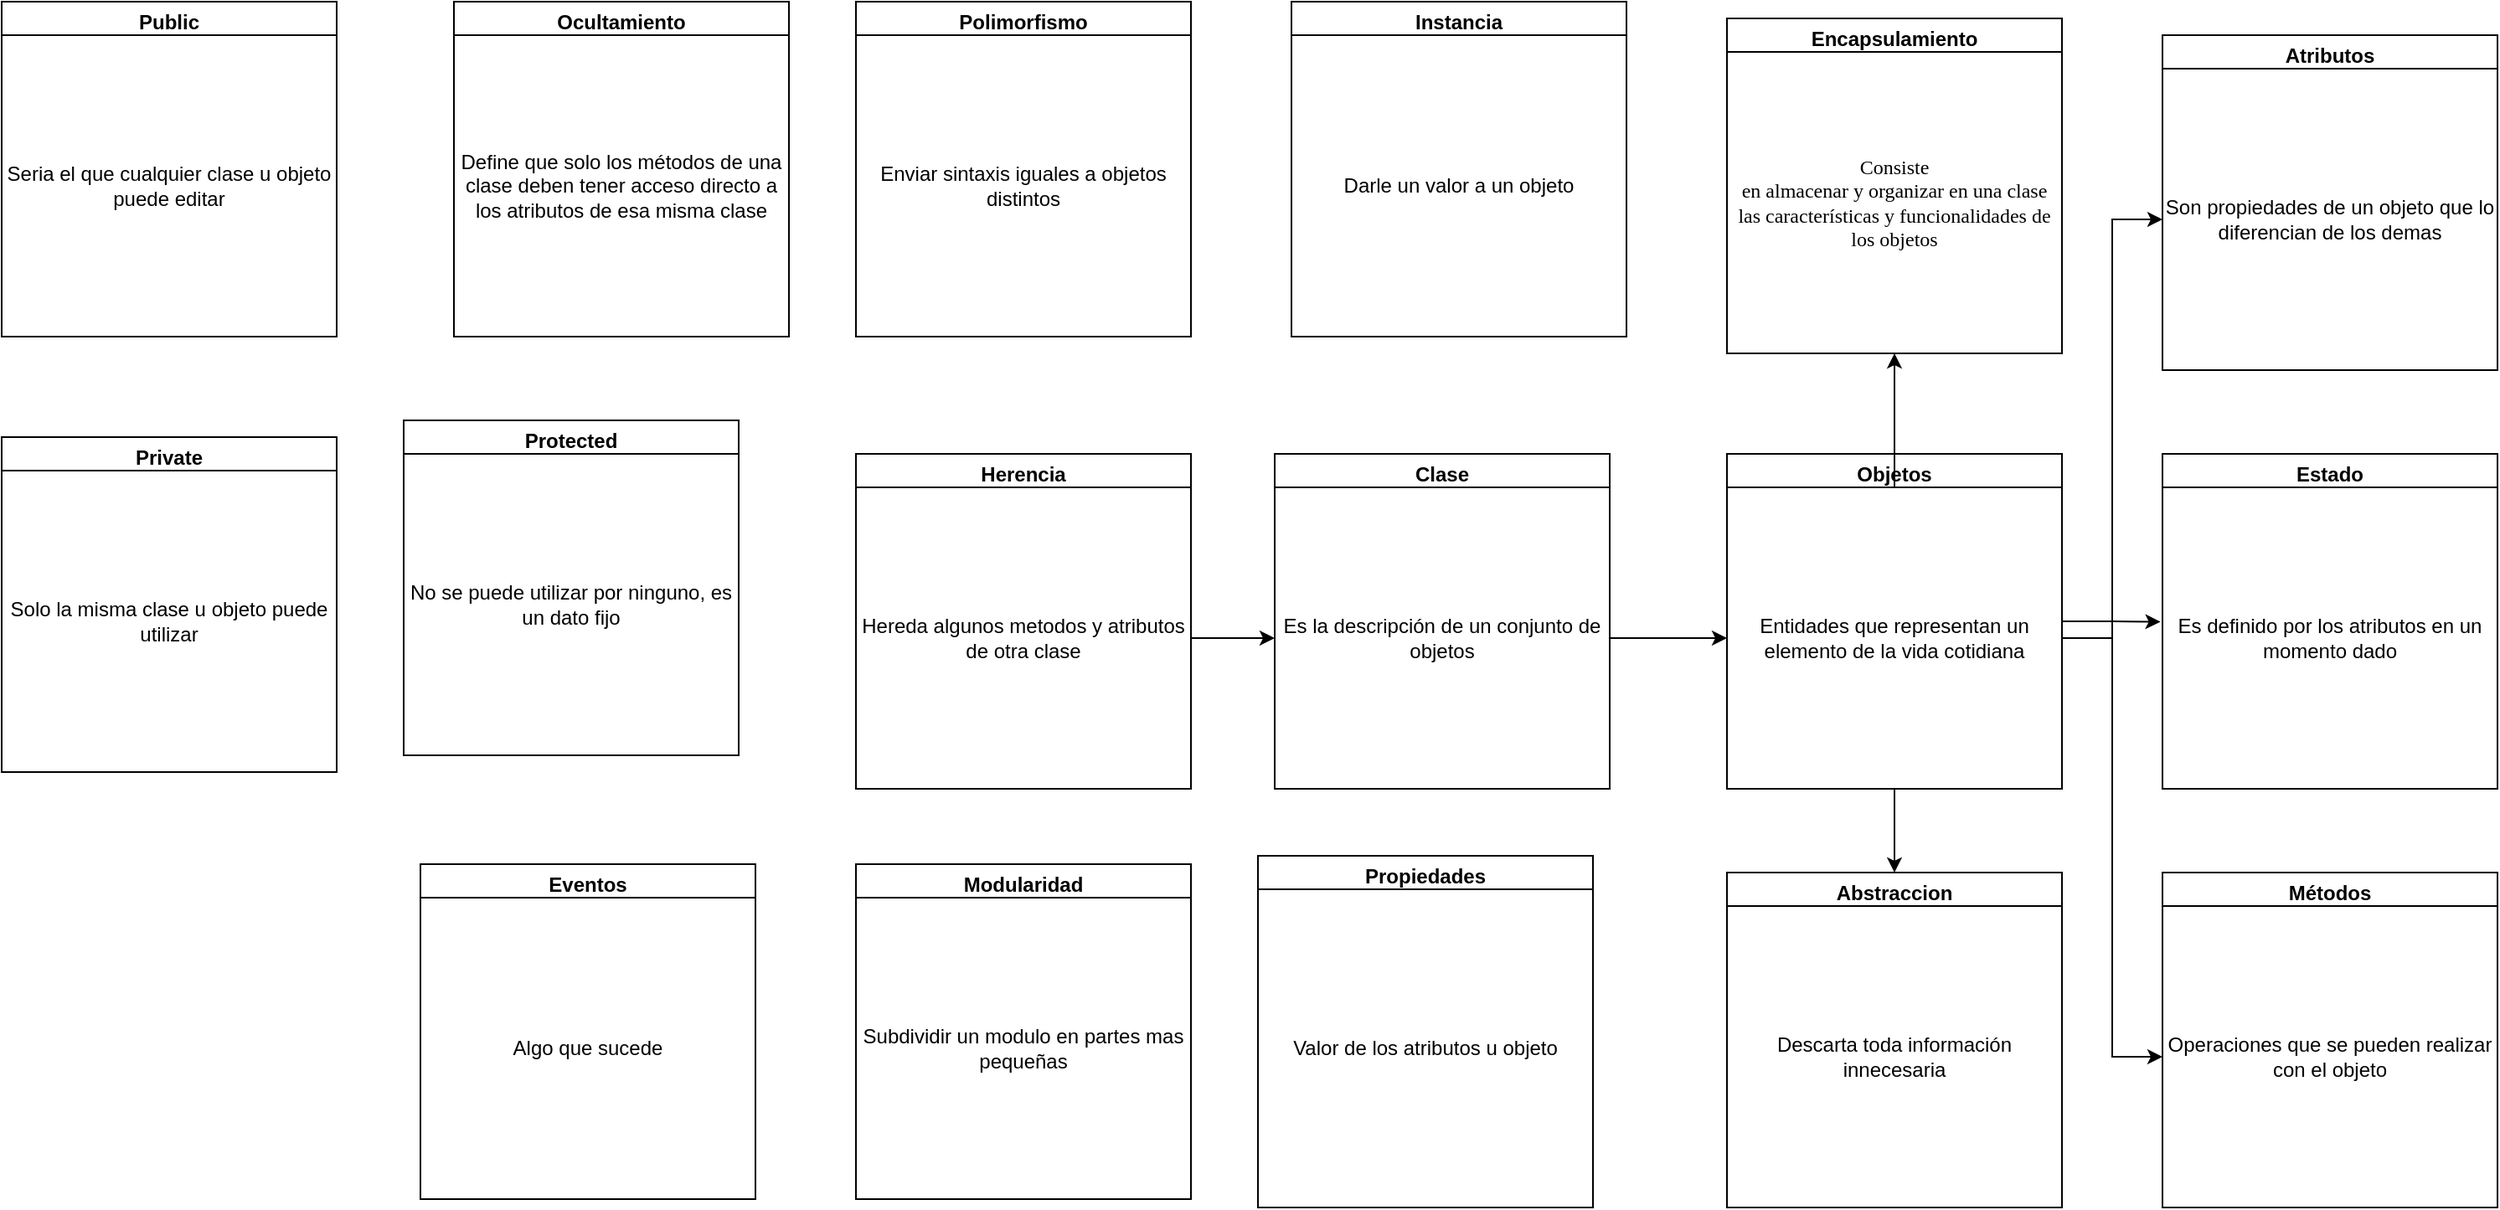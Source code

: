 <mxfile version="15.9.4" type="device"><diagram id="57ky2CMixPYxVxCyut3r" name="Page-1"><mxGraphModel dx="3076" dy="832" grid="1" gridSize="10" guides="1" tooltips="1" connect="1" arrows="1" fold="1" page="1" pageScale="1" pageWidth="827" pageHeight="1169" math="0" shadow="0"><root><mxCell id="0"/><mxCell id="1" parent="0"/><mxCell id="IwLldxd6zBhVkrt3rZzC-3" value="Métodos" style="swimlane;" parent="1" vertex="1"><mxGeometry x="180" y="950" width="200" height="200" as="geometry"/></mxCell><mxCell id="IwLldxd6zBhVkrt3rZzC-4" value="Operaciones que se pueden realizar con el objeto" style="rounded=0;whiteSpace=wrap;html=1;" parent="IwLldxd6zBhVkrt3rZzC-3" vertex="1"><mxGeometry y="20" width="200" height="180" as="geometry"/></mxCell><mxCell id="IwLldxd6zBhVkrt3rZzC-5" value="Estado" style="swimlane;" parent="1" vertex="1"><mxGeometry x="180" y="700" width="200" height="200" as="geometry"/></mxCell><mxCell id="IwLldxd6zBhVkrt3rZzC-6" value="Es definido por los atributos en un momento dado" style="rounded=0;whiteSpace=wrap;html=1;" parent="IwLldxd6zBhVkrt3rZzC-5" vertex="1"><mxGeometry y="20" width="200" height="180" as="geometry"/></mxCell><mxCell id="IwLldxd6zBhVkrt3rZzC-7" value="Atributos" style="swimlane;" parent="1" vertex="1"><mxGeometry x="180" y="450" width="200" height="200" as="geometry"/></mxCell><mxCell id="IwLldxd6zBhVkrt3rZzC-8" value="Son propiedades de un objeto que lo diferencian de los demas" style="rounded=0;whiteSpace=wrap;html=1;" parent="IwLldxd6zBhVkrt3rZzC-7" vertex="1"><mxGeometry y="20" width="200" height="180" as="geometry"/></mxCell><mxCell id="IwLldxd6zBhVkrt3rZzC-9" value="Clase" style="swimlane;" parent="1" vertex="1"><mxGeometry x="-350" y="700" width="200" height="200" as="geometry"/></mxCell><mxCell id="IwLldxd6zBhVkrt3rZzC-10" value="Es la descripción de un conjunto de objetos" style="rounded=0;whiteSpace=wrap;html=1;" parent="IwLldxd6zBhVkrt3rZzC-9" vertex="1"><mxGeometry y="20" width="200" height="180" as="geometry"/></mxCell><mxCell id="IwLldxd6zBhVkrt3rZzC-11" value="Propiedades" style="swimlane;" parent="1" vertex="1"><mxGeometry x="-360" y="940" width="200" height="210" as="geometry"/></mxCell><mxCell id="IwLldxd6zBhVkrt3rZzC-12" value="Valor de los atributos u objeto" style="rounded=0;whiteSpace=wrap;html=1;" parent="IwLldxd6zBhVkrt3rZzC-11" vertex="1"><mxGeometry y="20" width="200" height="190" as="geometry"/></mxCell><mxCell id="IwLldxd6zBhVkrt3rZzC-15" value="Herencia" style="swimlane;" parent="1" vertex="1"><mxGeometry x="-600" y="700" width="200" height="200" as="geometry"/></mxCell><mxCell id="IwLldxd6zBhVkrt3rZzC-16" value="Hereda algunos metodos y atributos de otra clase" style="rounded=0;whiteSpace=wrap;html=1;" parent="IwLldxd6zBhVkrt3rZzC-15" vertex="1"><mxGeometry y="20" width="200" height="180" as="geometry"/></mxCell><mxCell id="IwLldxd6zBhVkrt3rZzC-17" value="Eventos" style="swimlane;" parent="1" vertex="1"><mxGeometry x="-860" y="945" width="200" height="200" as="geometry"/></mxCell><mxCell id="IwLldxd6zBhVkrt3rZzC-18" value="Algo que sucede" style="rounded=0;whiteSpace=wrap;html=1;" parent="IwLldxd6zBhVkrt3rZzC-17" vertex="1"><mxGeometry y="20" width="200" height="180" as="geometry"/></mxCell><mxCell id="IwLldxd6zBhVkrt3rZzC-19" value="Instancia" style="swimlane;" parent="1" vertex="1"><mxGeometry x="-340" y="430" width="200" height="200" as="geometry"/></mxCell><mxCell id="IwLldxd6zBhVkrt3rZzC-20" value="Darle un valor a un objeto" style="rounded=0;whiteSpace=wrap;html=1;" parent="IwLldxd6zBhVkrt3rZzC-19" vertex="1"><mxGeometry y="20" width="200" height="180" as="geometry"/></mxCell><mxCell id="IwLldxd6zBhVkrt3rZzC-21" value="Abstraccion" style="swimlane;" parent="1" vertex="1"><mxGeometry x="-80" y="950" width="200" height="200" as="geometry"/></mxCell><mxCell id="IwLldxd6zBhVkrt3rZzC-22" value="Descarta toda información innecesaria" style="rounded=0;whiteSpace=wrap;html=1;" parent="IwLldxd6zBhVkrt3rZzC-21" vertex="1"><mxGeometry y="20" width="200" height="180" as="geometry"/></mxCell><mxCell id="IwLldxd6zBhVkrt3rZzC-24" value="Encapsulamiento" style="swimlane;fontStyle=1" parent="1" vertex="1"><mxGeometry x="-80" y="440" width="200" height="200" as="geometry"/></mxCell><mxCell id="IwLldxd6zBhVkrt3rZzC-25" value="&lt;font style=&quot;font-size: 12px&quot;&gt;&lt;br&gt;&lt;br&gt;&lt;span style=&quot;font-family: &amp;#34;calibri&amp;#34; ; color: black&quot;&gt;Consiste&lt;br&gt;en almacenar y organizar en una clase las características y funcionalidades de&lt;br&gt;los objetos&lt;/span&gt;&lt;br&gt;&lt;br&gt;&lt;br&gt;&lt;/font&gt;" style="rounded=0;whiteSpace=wrap;html=1;" parent="IwLldxd6zBhVkrt3rZzC-24" vertex="1"><mxGeometry y="20" width="200" height="180" as="geometry"/></mxCell><mxCell id="IwLldxd6zBhVkrt3rZzC-26" value="Ocultamiento" style="swimlane;" parent="1" vertex="1"><mxGeometry x="-840" y="430" width="200" height="200" as="geometry"/></mxCell><mxCell id="IwLldxd6zBhVkrt3rZzC-27" value="Define que solo los métodos de una clase deben tener acceso directo a los atributos de esa misma clase" style="rounded=0;whiteSpace=wrap;html=1;" parent="IwLldxd6zBhVkrt3rZzC-26" vertex="1"><mxGeometry y="20" width="200" height="180" as="geometry"/></mxCell><mxCell id="IwLldxd6zBhVkrt3rZzC-35" style="edgeStyle=orthogonalEdgeStyle;rounded=0;orthogonalLoop=1;jettySize=auto;html=1;entryX=0.5;entryY=0;entryDx=0;entryDy=0;fontSize=12;" parent="1" source="IwLldxd6zBhVkrt3rZzC-1" target="IwLldxd6zBhVkrt3rZzC-21" edge="1"><mxGeometry relative="1" as="geometry"/></mxCell><mxCell id="IwLldxd6zBhVkrt3rZzC-36" style="edgeStyle=orthogonalEdgeStyle;rounded=0;orthogonalLoop=1;jettySize=auto;html=1;entryX=-0.006;entryY=0.446;entryDx=0;entryDy=0;entryPerimeter=0;fontSize=12;" parent="1" source="IwLldxd6zBhVkrt3rZzC-1" target="IwLldxd6zBhVkrt3rZzC-6" edge="1"><mxGeometry relative="1" as="geometry"/></mxCell><mxCell id="IwLldxd6zBhVkrt3rZzC-1" value="Objetos" style="swimlane;" parent="1" vertex="1"><mxGeometry x="-80" y="700" width="200" height="200" as="geometry"/></mxCell><mxCell id="IwLldxd6zBhVkrt3rZzC-2" value="Entidades que representan un elemento de la vida cotidiana" style="rounded=0;whiteSpace=wrap;html=1;align=center;" parent="IwLldxd6zBhVkrt3rZzC-1" vertex="1"><mxGeometry y="20" width="200" height="180" as="geometry"/></mxCell><mxCell id="IwLldxd6zBhVkrt3rZzC-28" value="Modularidad" style="swimlane;" parent="1" vertex="1"><mxGeometry x="-600" y="945" width="200" height="200" as="geometry"/></mxCell><mxCell id="IwLldxd6zBhVkrt3rZzC-29" value="Subdividir un modulo en partes mas pequeñas" style="rounded=0;whiteSpace=wrap;html=1;" parent="IwLldxd6zBhVkrt3rZzC-28" vertex="1"><mxGeometry y="20" width="200" height="180" as="geometry"/></mxCell><mxCell id="IwLldxd6zBhVkrt3rZzC-30" value="Polimorfismo" style="swimlane;" parent="1" vertex="1"><mxGeometry x="-600" y="430" width="200" height="200" as="geometry"/></mxCell><mxCell id="IwLldxd6zBhVkrt3rZzC-31" value="Enviar sintaxis iguales a objetos distintos" style="rounded=0;whiteSpace=wrap;html=1;" parent="IwLldxd6zBhVkrt3rZzC-30" vertex="1"><mxGeometry y="20" width="200" height="180" as="geometry"/></mxCell><mxCell id="IwLldxd6zBhVkrt3rZzC-32" style="edgeStyle=orthogonalEdgeStyle;rounded=0;orthogonalLoop=1;jettySize=auto;html=1;entryX=0;entryY=0.5;entryDx=0;entryDy=0;fontSize=12;" parent="1" source="IwLldxd6zBhVkrt3rZzC-16" target="IwLldxd6zBhVkrt3rZzC-10" edge="1"><mxGeometry relative="1" as="geometry"/></mxCell><mxCell id="IwLldxd6zBhVkrt3rZzC-33" style="edgeStyle=orthogonalEdgeStyle;rounded=0;orthogonalLoop=1;jettySize=auto;html=1;entryX=0;entryY=0.5;entryDx=0;entryDy=0;fontSize=12;" parent="1" source="IwLldxd6zBhVkrt3rZzC-10" target="IwLldxd6zBhVkrt3rZzC-2" edge="1"><mxGeometry relative="1" as="geometry"/></mxCell><mxCell id="IwLldxd6zBhVkrt3rZzC-34" style="edgeStyle=orthogonalEdgeStyle;rounded=0;orthogonalLoop=1;jettySize=auto;html=1;entryX=0.5;entryY=1;entryDx=0;entryDy=0;fontSize=12;" parent="1" source="IwLldxd6zBhVkrt3rZzC-2" target="IwLldxd6zBhVkrt3rZzC-24" edge="1"><mxGeometry relative="1" as="geometry"/></mxCell><mxCell id="IwLldxd6zBhVkrt3rZzC-37" style="edgeStyle=orthogonalEdgeStyle;rounded=0;orthogonalLoop=1;jettySize=auto;html=1;entryX=0;entryY=0.5;entryDx=0;entryDy=0;fontSize=12;" parent="1" source="IwLldxd6zBhVkrt3rZzC-2" target="IwLldxd6zBhVkrt3rZzC-4" edge="1"><mxGeometry relative="1" as="geometry"/></mxCell><mxCell id="IwLldxd6zBhVkrt3rZzC-38" style="edgeStyle=orthogonalEdgeStyle;rounded=0;orthogonalLoop=1;jettySize=auto;html=1;entryX=0;entryY=0.5;entryDx=0;entryDy=0;fontSize=12;" parent="1" source="IwLldxd6zBhVkrt3rZzC-2" target="IwLldxd6zBhVkrt3rZzC-8" edge="1"><mxGeometry relative="1" as="geometry"/></mxCell><mxCell id="1jsA8WGJELwsCeo_4w_i-1" value="Protected" style="swimlane;" vertex="1" parent="1"><mxGeometry x="-870" y="680" width="200" height="200" as="geometry"/></mxCell><mxCell id="1jsA8WGJELwsCeo_4w_i-2" value="No se puede utilizar por ninguno, es un dato fijo" style="rounded=0;whiteSpace=wrap;html=1;" vertex="1" parent="1jsA8WGJELwsCeo_4w_i-1"><mxGeometry y="20" width="200" height="180" as="geometry"/></mxCell><mxCell id="1jsA8WGJELwsCeo_4w_i-3" value="Private" style="swimlane;" vertex="1" parent="1"><mxGeometry x="-1110" y="690" width="200" height="200" as="geometry"/></mxCell><mxCell id="1jsA8WGJELwsCeo_4w_i-4" value="Solo la misma clase u objeto puede utilizar" style="rounded=0;whiteSpace=wrap;html=1;" vertex="1" parent="1jsA8WGJELwsCeo_4w_i-3"><mxGeometry y="20" width="200" height="180" as="geometry"/></mxCell><mxCell id="1jsA8WGJELwsCeo_4w_i-5" value="Public" style="swimlane;" vertex="1" parent="1"><mxGeometry x="-1110" y="430" width="200" height="200" as="geometry"/></mxCell><mxCell id="1jsA8WGJELwsCeo_4w_i-6" value="Seria el que cualquier clase u objeto puede editar" style="rounded=0;whiteSpace=wrap;html=1;" vertex="1" parent="1jsA8WGJELwsCeo_4w_i-5"><mxGeometry y="20" width="200" height="180" as="geometry"/></mxCell></root></mxGraphModel></diagram></mxfile>